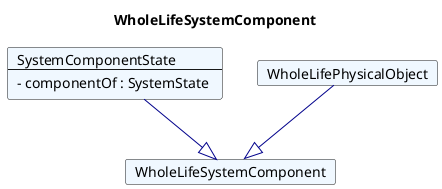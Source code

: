 @startuml
Title WholeLifeSystemComponent 

Card WholeLifeSystemComponent #F0F8FF [
WholeLifeSystemComponent
]
Card SystemComponentState #F0F8FF [
SystemComponentState
----
- componentOf : SystemState 
]
SystemComponentState --|> WholeLifeSystemComponent  #00008B 
Card WholeLifePhysicalObject #F0F8FF [
WholeLifePhysicalObject
]
WholeLifePhysicalObject --|> WholeLifeSystemComponent  #00008B 
@enduml